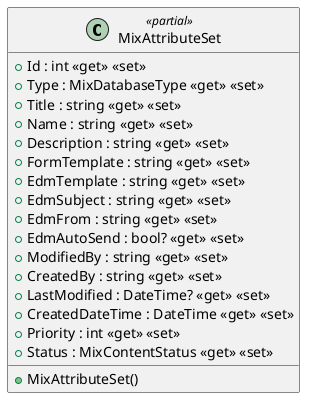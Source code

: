@startuml
class MixAttributeSet <<partial>> {
    + MixAttributeSet()
    + Id : int <<get>> <<set>>
    + Type : MixDatabaseType <<get>> <<set>>
    + Title : string <<get>> <<set>>
    + Name : string <<get>> <<set>>
    + Description : string <<get>> <<set>>
    + FormTemplate : string <<get>> <<set>>
    + EdmTemplate : string <<get>> <<set>>
    + EdmSubject : string <<get>> <<set>>
    + EdmFrom : string <<get>> <<set>>
    + EdmAutoSend : bool? <<get>> <<set>>
    + ModifiedBy : string <<get>> <<set>>
    + CreatedBy : string <<get>> <<set>>
    + LastModified : DateTime? <<get>> <<set>>
    + CreatedDateTime : DateTime <<get>> <<set>>
    + Priority : int <<get>> <<set>>
    + Status : MixContentStatus <<get>> <<set>>
}
@enduml
